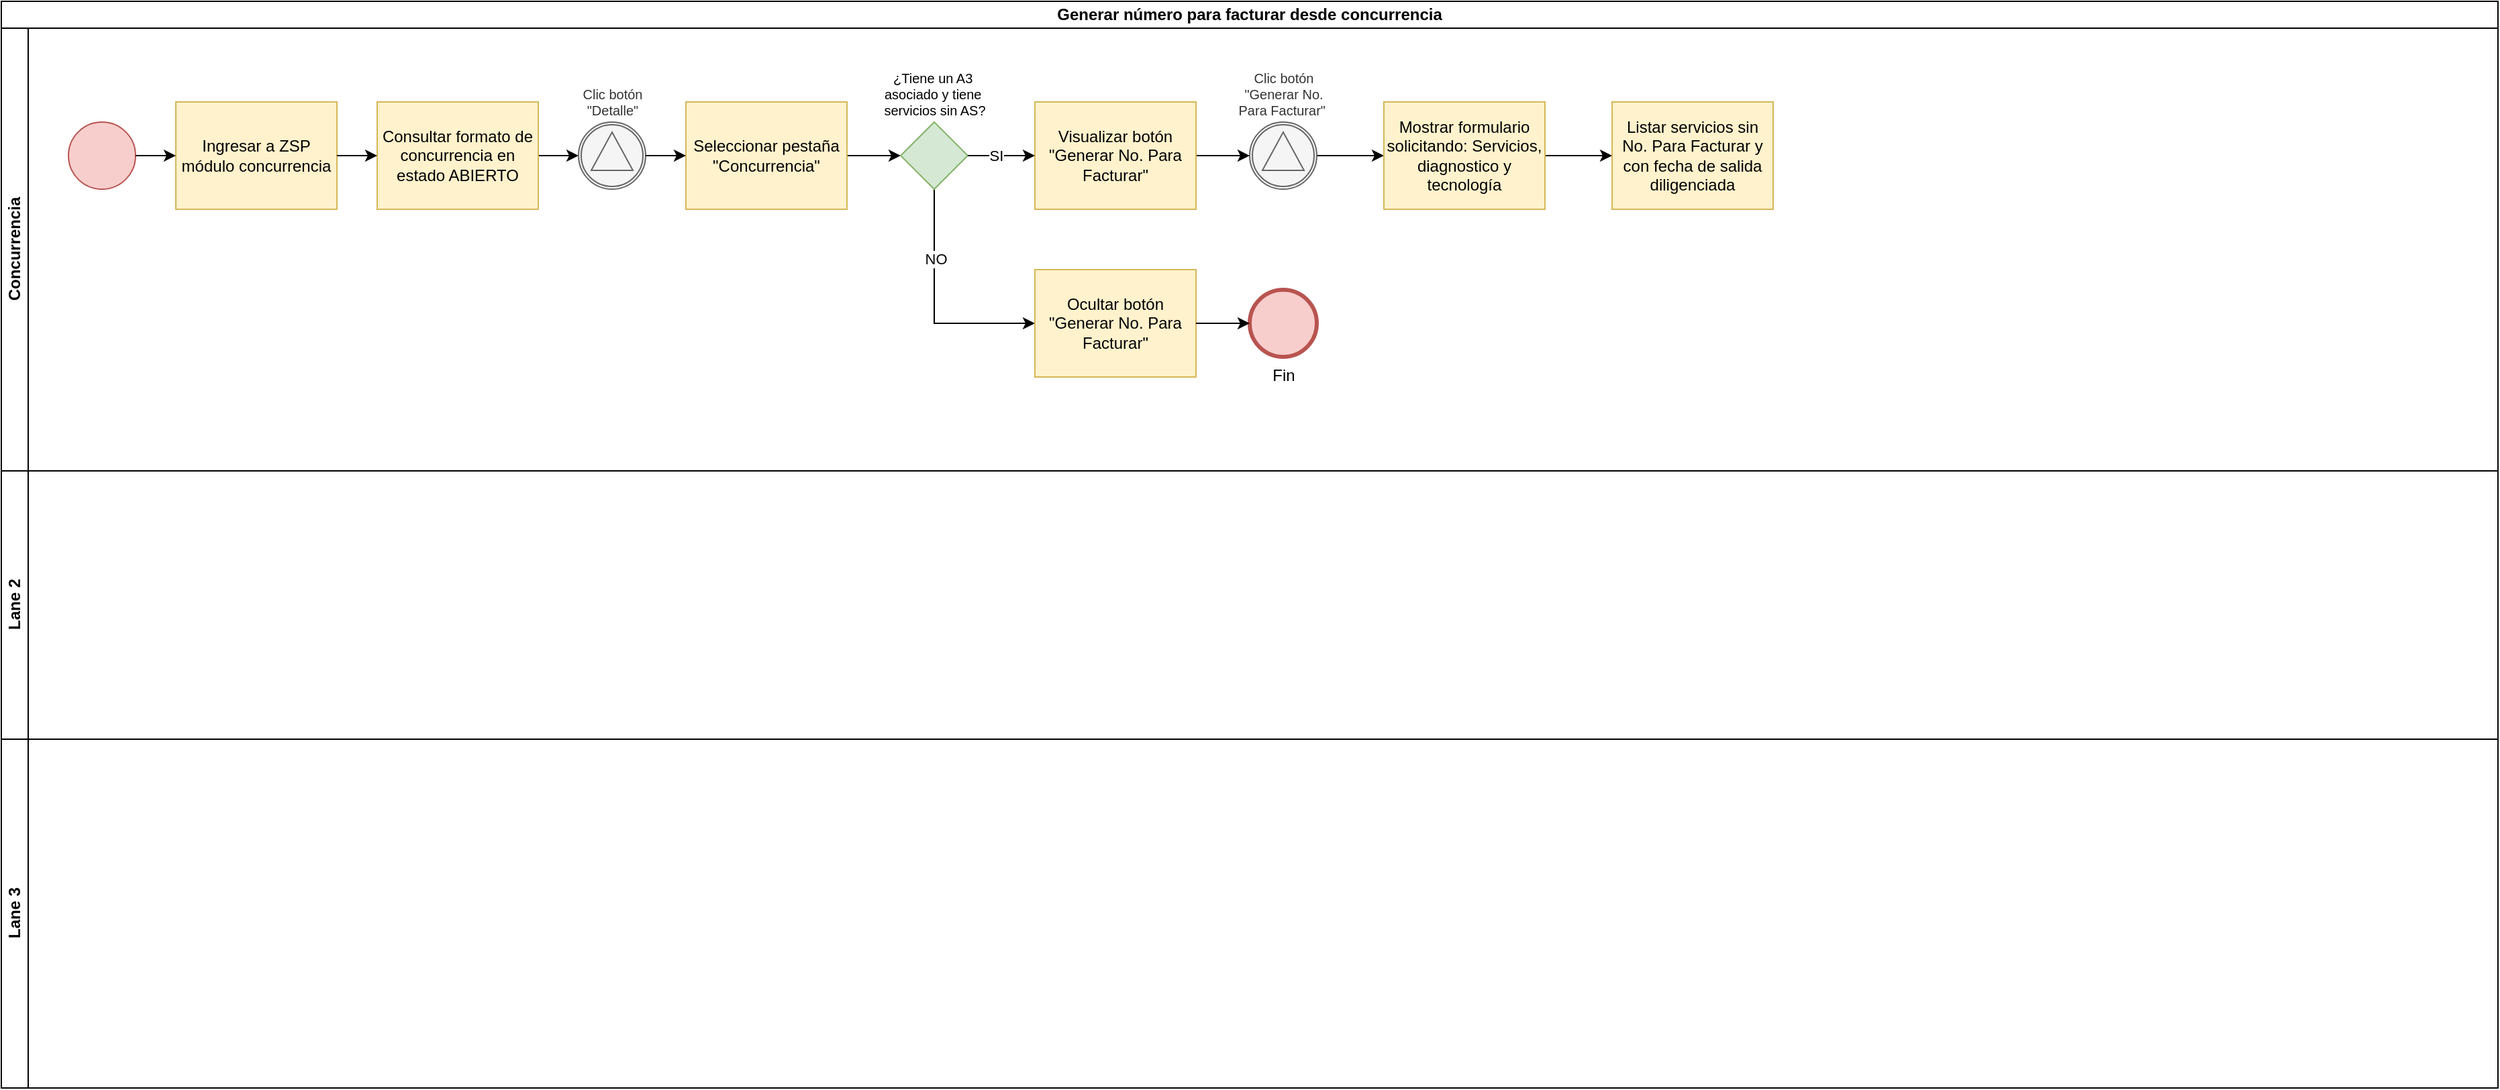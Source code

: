<mxfile version="26.0.16">
  <diagram name="Página-1" id="g5fUxCn4HUF5k6jVXiy7">
    <mxGraphModel dx="1434" dy="746" grid="1" gridSize="10" guides="1" tooltips="1" connect="1" arrows="1" fold="1" page="1" pageScale="1" pageWidth="2910" pageHeight="1030" math="0" shadow="0">
      <root>
        <mxCell id="0" />
        <mxCell id="1" parent="0" />
        <mxCell id="JzyulNl6e5APR63eF1yB-1" value="Generar número para facturar desde concurrencia" style="swimlane;html=1;childLayout=stackLayout;resizeParent=1;resizeParentMax=0;horizontal=1;startSize=20;horizontalStack=0;whiteSpace=wrap;" parent="1" vertex="1">
          <mxGeometry x="100" y="30" width="1860" height="810" as="geometry" />
        </mxCell>
        <mxCell id="JzyulNl6e5APR63eF1yB-2" value="&lt;font style=&quot;vertical-align: inherit;&quot;&gt;&lt;font style=&quot;vertical-align: inherit;&quot;&gt;Concurrencia&lt;/font&gt;&lt;/font&gt;" style="swimlane;html=1;startSize=20;horizontal=0;" parent="JzyulNl6e5APR63eF1yB-1" vertex="1">
          <mxGeometry y="20" width="1860" height="330" as="geometry" />
        </mxCell>
        <mxCell id="OuBoWgfDjwoYJAEYba90-1" value="" style="points=[[0.145,0.145,0],[0.5,0,0],[0.855,0.145,0],[1,0.5,0],[0.855,0.855,0],[0.5,1,0],[0.145,0.855,0],[0,0.5,0]];shape=mxgraph.bpmn.event;html=1;verticalLabelPosition=bottom;labelBackgroundColor=#ffffff;verticalAlign=top;align=center;perimeter=ellipsePerimeter;outlineConnect=0;aspect=fixed;outline=standard;symbol=general;fillColor=#f8cecc;strokeColor=#b85450;" vertex="1" parent="JzyulNl6e5APR63eF1yB-2">
          <mxGeometry x="50" y="70" width="50" height="50" as="geometry" />
        </mxCell>
        <mxCell id="OuBoWgfDjwoYJAEYba90-3" value="&lt;font style=&quot;vertical-align: inherit;&quot;&gt;&lt;font style=&quot;vertical-align: inherit;&quot;&gt;Ingresar a ZSP módulo concurrencia&lt;/font&gt;&lt;/font&gt;" style="points=[[0.25,0,0],[0.5,0,0],[0.75,0,0],[1,0.25,0],[1,0.5,0],[1,0.75,0],[0.75,1,0],[0.5,1,0],[0.25,1,0],[0,0.75,0],[0,0.5,0],[0,0.25,0]];shape=mxgraph.bpmn.task2;whiteSpace=wrap;rectStyle=rounded;size=10;html=1;container=1;expand=0;collapsible=0;taskMarker=user;fillColor=#fff2cc;strokeColor=#d6b656;" vertex="1" parent="JzyulNl6e5APR63eF1yB-2">
          <mxGeometry x="130" y="55" width="120" height="80" as="geometry" />
        </mxCell>
        <mxCell id="OuBoWgfDjwoYJAEYba90-2" style="edgeStyle=orthogonalEdgeStyle;rounded=0;orthogonalLoop=1;jettySize=auto;html=1;" edge="1" parent="JzyulNl6e5APR63eF1yB-2" source="OuBoWgfDjwoYJAEYba90-1" target="OuBoWgfDjwoYJAEYba90-3">
          <mxGeometry relative="1" as="geometry">
            <mxPoint x="140" y="95" as="targetPoint" />
          </mxGeometry>
        </mxCell>
        <mxCell id="OuBoWgfDjwoYJAEYba90-6" style="edgeStyle=orthogonalEdgeStyle;rounded=0;orthogonalLoop=1;jettySize=auto;html=1;" edge="1" parent="JzyulNl6e5APR63eF1yB-2" source="OuBoWgfDjwoYJAEYba90-5" target="OuBoWgfDjwoYJAEYba90-7">
          <mxGeometry relative="1" as="geometry">
            <mxPoint x="440" y="95" as="targetPoint" />
          </mxGeometry>
        </mxCell>
        <mxCell id="OuBoWgfDjwoYJAEYba90-5" value="Consultar formato de concurrencia en estado ABIERTO" style="points=[[0.25,0,0],[0.5,0,0],[0.75,0,0],[1,0.25,0],[1,0.5,0],[1,0.75,0],[0.75,1,0],[0.5,1,0],[0.25,1,0],[0,0.75,0],[0,0.5,0],[0,0.25,0]];shape=mxgraph.bpmn.task2;whiteSpace=wrap;rectStyle=rounded;size=10;html=1;container=1;expand=0;collapsible=0;taskMarker=user;fillColor=#fff2cc;strokeColor=#d6b656;" vertex="1" parent="JzyulNl6e5APR63eF1yB-2">
          <mxGeometry x="280" y="55" width="120" height="80" as="geometry" />
        </mxCell>
        <mxCell id="OuBoWgfDjwoYJAEYba90-4" style="edgeStyle=orthogonalEdgeStyle;rounded=0;orthogonalLoop=1;jettySize=auto;html=1;" edge="1" parent="JzyulNl6e5APR63eF1yB-2" source="OuBoWgfDjwoYJAEYba90-3" target="OuBoWgfDjwoYJAEYba90-5">
          <mxGeometry relative="1" as="geometry">
            <mxPoint x="310" y="95" as="targetPoint" />
          </mxGeometry>
        </mxCell>
        <mxCell id="OuBoWgfDjwoYJAEYba90-7" value="Clic botón &lt;br&gt;&quot;Detalle&quot;" style="points=[[0.145,0.145,0],[0.5,0,0],[0.855,0.145,0],[1,0.5,0],[0.855,0.855,0],[0.5,1,0],[0.145,0.855,0],[0,0.5,0]];shape=mxgraph.bpmn.event;html=1;verticalLabelPosition=top;labelBackgroundColor=#ffffff;verticalAlign=bottom;align=center;perimeter=ellipsePerimeter;outlineConnect=0;aspect=fixed;outline=catching;symbol=signal;fillColor=#f5f5f5;fontColor=#333333;strokeColor=#666666;fontSize=10;labelPosition=center;" vertex="1" parent="JzyulNl6e5APR63eF1yB-2">
          <mxGeometry x="430" y="70" width="50" height="50" as="geometry" />
        </mxCell>
        <mxCell id="OuBoWgfDjwoYJAEYba90-15" style="edgeStyle=orthogonalEdgeStyle;rounded=0;orthogonalLoop=1;jettySize=auto;html=1;" edge="1" parent="JzyulNl6e5APR63eF1yB-2" source="OuBoWgfDjwoYJAEYba90-9" target="OuBoWgfDjwoYJAEYba90-14">
          <mxGeometry relative="1" as="geometry" />
        </mxCell>
        <mxCell id="OuBoWgfDjwoYJAEYba90-9" value="Seleccionar pestaña &quot;Concurrencia&quot;" style="points=[[0.25,0,0],[0.5,0,0],[0.75,0,0],[1,0.25,0],[1,0.5,0],[1,0.75,0],[0.75,1,0],[0.5,1,0],[0.25,1,0],[0,0.75,0],[0,0.5,0],[0,0.25,0]];shape=mxgraph.bpmn.task2;whiteSpace=wrap;rectStyle=rounded;size=10;html=1;container=1;expand=0;collapsible=0;taskMarker=user;fillColor=#fff2cc;strokeColor=#d6b656;" vertex="1" parent="JzyulNl6e5APR63eF1yB-2">
          <mxGeometry x="510" y="55" width="120" height="80" as="geometry" />
        </mxCell>
        <mxCell id="OuBoWgfDjwoYJAEYba90-8" style="edgeStyle=orthogonalEdgeStyle;rounded=0;orthogonalLoop=1;jettySize=auto;html=1;" edge="1" parent="JzyulNl6e5APR63eF1yB-2" source="OuBoWgfDjwoYJAEYba90-7" target="OuBoWgfDjwoYJAEYba90-9">
          <mxGeometry relative="1" as="geometry">
            <mxPoint x="520" y="95" as="targetPoint" />
          </mxGeometry>
        </mxCell>
        <mxCell id="OuBoWgfDjwoYJAEYba90-26" style="edgeStyle=orthogonalEdgeStyle;rounded=0;orthogonalLoop=1;jettySize=auto;html=1;" edge="1" parent="JzyulNl6e5APR63eF1yB-2" source="OuBoWgfDjwoYJAEYba90-11" target="OuBoWgfDjwoYJAEYba90-25">
          <mxGeometry relative="1" as="geometry" />
        </mxCell>
        <mxCell id="OuBoWgfDjwoYJAEYba90-11" value="Clic botón &lt;br&gt;&quot;Generar No. &lt;br&gt;Para Facturar&quot;&amp;nbsp;" style="points=[[0.145,0.145,0],[0.5,0,0],[0.855,0.145,0],[1,0.5,0],[0.855,0.855,0],[0.5,1,0],[0.145,0.855,0],[0,0.5,0]];shape=mxgraph.bpmn.event;html=1;verticalLabelPosition=top;labelBackgroundColor=#ffffff;verticalAlign=bottom;align=center;perimeter=ellipsePerimeter;outlineConnect=0;aspect=fixed;outline=catching;symbol=signal;fillColor=#f5f5f5;fontColor=#333333;strokeColor=#666666;fontSize=10;labelPosition=center;" vertex="1" parent="JzyulNl6e5APR63eF1yB-2">
          <mxGeometry x="930" y="70" width="50" height="50" as="geometry" />
        </mxCell>
        <mxCell id="OuBoWgfDjwoYJAEYba90-13" value="Listar servicios sin No. Para Facturar y con fecha de salida diligenciada" style="points=[[0.25,0,0],[0.5,0,0],[0.75,0,0],[1,0.25,0],[1,0.5,0],[1,0.75,0],[0.75,1,0],[0.5,1,0],[0.25,1,0],[0,0.75,0],[0,0.5,0],[0,0.25,0]];shape=mxgraph.bpmn.task2;whiteSpace=wrap;rectStyle=rounded;size=10;html=1;container=1;expand=0;collapsible=0;taskMarker=script;fillColor=#fff2cc;strokeColor=#d6b656;" vertex="1" parent="JzyulNl6e5APR63eF1yB-2">
          <mxGeometry x="1200" y="55" width="120" height="80" as="geometry" />
        </mxCell>
        <mxCell id="OuBoWgfDjwoYJAEYba90-19" style="edgeStyle=orthogonalEdgeStyle;rounded=0;orthogonalLoop=1;jettySize=auto;html=1;entryX=0;entryY=0.5;entryDx=0;entryDy=0;entryPerimeter=0;" edge="1" parent="JzyulNl6e5APR63eF1yB-2" source="OuBoWgfDjwoYJAEYba90-14" target="OuBoWgfDjwoYJAEYba90-20">
          <mxGeometry relative="1" as="geometry">
            <mxPoint x="695" y="220" as="targetPoint" />
            <Array as="points">
              <mxPoint x="695" y="220" />
            </Array>
          </mxGeometry>
        </mxCell>
        <mxCell id="OuBoWgfDjwoYJAEYba90-21" value="NO" style="edgeLabel;html=1;align=center;verticalAlign=middle;resizable=0;points=[];" vertex="1" connectable="0" parent="OuBoWgfDjwoYJAEYba90-19">
          <mxGeometry x="-0.406" y="1" relative="1" as="geometry">
            <mxPoint as="offset" />
          </mxGeometry>
        </mxCell>
        <mxCell id="OuBoWgfDjwoYJAEYba90-14" value="¿Tiene un A3&amp;nbsp;&lt;div&gt;asociado y tiene&amp;nbsp;&lt;/div&gt;&lt;div&gt;servicios sin AS&lt;span style=&quot;background-color: light-dark(rgb(255, 255, 255), rgb(18, 18, 18)); color: light-dark(rgb(0, 0, 0), rgb(255, 255, 255));&quot;&gt;?&lt;/span&gt;&lt;/div&gt;" style="points=[[0.25,0.25,0],[0.5,0,0],[0.75,0.25,0],[1,0.5,0],[0.75,0.75,0],[0.5,1,0],[0.25,0.75,0],[0,0.5,0]];shape=mxgraph.bpmn.gateway2;html=1;verticalLabelPosition=top;labelBackgroundColor=#ffffff;verticalAlign=bottom;align=center;perimeter=rhombusPerimeter;outlineConnect=0;outline=none;symbol=none;fillColor=#d5e8d4;strokeColor=#82b366;fontSize=10;labelPosition=center;" vertex="1" parent="JzyulNl6e5APR63eF1yB-2">
          <mxGeometry x="670" y="70" width="50" height="50" as="geometry" />
        </mxCell>
        <mxCell id="OuBoWgfDjwoYJAEYba90-24" style="edgeStyle=orthogonalEdgeStyle;rounded=0;orthogonalLoop=1;jettySize=auto;html=1;" edge="1" parent="JzyulNl6e5APR63eF1yB-2" source="OuBoWgfDjwoYJAEYba90-17" target="OuBoWgfDjwoYJAEYba90-11">
          <mxGeometry relative="1" as="geometry" />
        </mxCell>
        <mxCell id="OuBoWgfDjwoYJAEYba90-17" value="Visualizar botón &quot;Generar No. Para Facturar&quot;" style="points=[[0.25,0,0],[0.5,0,0],[0.75,0,0],[1,0.25,0],[1,0.5,0],[1,0.75,0],[0.75,1,0],[0.5,1,0],[0.25,1,0],[0,0.75,0],[0,0.5,0],[0,0.25,0]];shape=mxgraph.bpmn.task2;whiteSpace=wrap;rectStyle=rounded;size=10;html=1;container=1;expand=0;collapsible=0;taskMarker=script;fillColor=#fff2cc;strokeColor=#d6b656;" vertex="1" parent="JzyulNl6e5APR63eF1yB-2">
          <mxGeometry x="770" y="55" width="120" height="80" as="geometry" />
        </mxCell>
        <mxCell id="OuBoWgfDjwoYJAEYba90-16" style="edgeStyle=orthogonalEdgeStyle;rounded=0;orthogonalLoop=1;jettySize=auto;html=1;" edge="1" parent="JzyulNl6e5APR63eF1yB-2" source="OuBoWgfDjwoYJAEYba90-14" target="OuBoWgfDjwoYJAEYba90-17">
          <mxGeometry relative="1" as="geometry">
            <mxPoint x="780" y="95" as="targetPoint" />
          </mxGeometry>
        </mxCell>
        <mxCell id="OuBoWgfDjwoYJAEYba90-18" value="SI" style="edgeLabel;html=1;align=center;verticalAlign=middle;resizable=0;points=[];" vertex="1" connectable="0" parent="OuBoWgfDjwoYJAEYba90-16">
          <mxGeometry x="-0.16" relative="1" as="geometry">
            <mxPoint as="offset" />
          </mxGeometry>
        </mxCell>
        <mxCell id="OuBoWgfDjwoYJAEYba90-20" value="Ocultar botón &quot;Generar No. Para Facturar&quot;" style="points=[[0.25,0,0],[0.5,0,0],[0.75,0,0],[1,0.25,0],[1,0.5,0],[1,0.75,0],[0.75,1,0],[0.5,1,0],[0.25,1,0],[0,0.75,0],[0,0.5,0],[0,0.25,0]];shape=mxgraph.bpmn.task2;whiteSpace=wrap;rectStyle=rounded;size=10;html=1;container=1;expand=0;collapsible=0;taskMarker=script;fillColor=#fff2cc;strokeColor=#d6b656;" vertex="1" parent="JzyulNl6e5APR63eF1yB-2">
          <mxGeometry x="770" y="180" width="120" height="80" as="geometry" />
        </mxCell>
        <mxCell id="OuBoWgfDjwoYJAEYba90-23" value="Fin" style="points=[[0.145,0.145,0],[0.5,0,0],[0.855,0.145,0],[1,0.5,0],[0.855,0.855,0],[0.5,1,0],[0.145,0.855,0],[0,0.5,0]];shape=mxgraph.bpmn.event;html=1;verticalLabelPosition=bottom;labelBackgroundColor=#ffffff;verticalAlign=top;align=center;perimeter=ellipsePerimeter;outlineConnect=0;aspect=fixed;outline=end;symbol=terminate2;fillColor=#f8cecc;strokeColor=#b85450;" vertex="1" parent="JzyulNl6e5APR63eF1yB-2">
          <mxGeometry x="930" y="195" width="50" height="50" as="geometry" />
        </mxCell>
        <mxCell id="OuBoWgfDjwoYJAEYba90-22" style="edgeStyle=orthogonalEdgeStyle;rounded=0;orthogonalLoop=1;jettySize=auto;html=1;" edge="1" parent="JzyulNl6e5APR63eF1yB-2" source="OuBoWgfDjwoYJAEYba90-20" target="OuBoWgfDjwoYJAEYba90-23">
          <mxGeometry relative="1" as="geometry">
            <mxPoint x="940" y="220" as="targetPoint" />
          </mxGeometry>
        </mxCell>
        <mxCell id="OuBoWgfDjwoYJAEYba90-27" style="edgeStyle=orthogonalEdgeStyle;rounded=0;orthogonalLoop=1;jettySize=auto;html=1;" edge="1" parent="JzyulNl6e5APR63eF1yB-2" source="OuBoWgfDjwoYJAEYba90-25" target="OuBoWgfDjwoYJAEYba90-13">
          <mxGeometry relative="1" as="geometry" />
        </mxCell>
        <mxCell id="OuBoWgfDjwoYJAEYba90-25" value="Mostrar formulario solicitando: Servicios, diagnostico y tecnología" style="points=[[0.25,0,0],[0.5,0,0],[0.75,0,0],[1,0.25,0],[1,0.5,0],[1,0.75,0],[0.75,1,0],[0.5,1,0],[0.25,1,0],[0,0.75,0],[0,0.5,0],[0,0.25,0]];shape=mxgraph.bpmn.task2;whiteSpace=wrap;rectStyle=rounded;size=10;html=1;container=1;expand=0;collapsible=0;taskMarker=script;fillColor=#fff2cc;strokeColor=#d6b656;" vertex="1" parent="JzyulNl6e5APR63eF1yB-2">
          <mxGeometry x="1030" y="55" width="120" height="80" as="geometry" />
        </mxCell>
        <mxCell id="JzyulNl6e5APR63eF1yB-3" value="Lane 2" style="swimlane;html=1;startSize=20;horizontal=0;" parent="JzyulNl6e5APR63eF1yB-1" vertex="1">
          <mxGeometry y="350" width="1860" height="200" as="geometry" />
        </mxCell>
        <mxCell id="JzyulNl6e5APR63eF1yB-4" value="Lane 3" style="swimlane;html=1;startSize=20;horizontal=0;" parent="JzyulNl6e5APR63eF1yB-1" vertex="1">
          <mxGeometry y="550" width="1860" height="260" as="geometry" />
        </mxCell>
      </root>
    </mxGraphModel>
  </diagram>
</mxfile>
